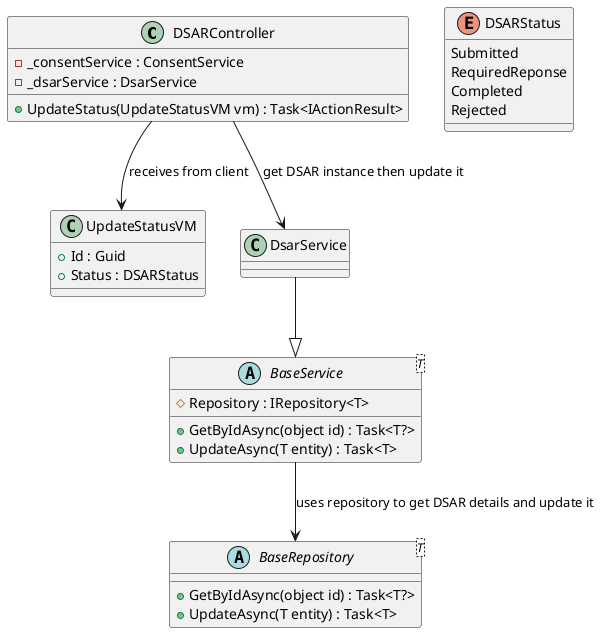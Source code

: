 @startuml

class DSARController {
    -_consentService : ConsentService
    -_dsarService : DsarService

    +UpdateStatus(UpdateStatusVM vm) : Task<IActionResult>
}

class UpdateStatusVM {
    +Id : Guid
    +Status : DSARStatus
}

enum DSARStatus {
    Submitted
    RequiredReponse
    Completed
    Rejected
}

class DsarService {
}

abstract class BaseService<T> {
    #Repository : IRepository<T>
    +GetByIdAsync(object id) : Task<T?>
    +UpdateAsync(T entity) : Task<T>
}

abstract class BaseRepository<T> {
    +GetByIdAsync(object id) : Task<T?>
    +UpdateAsync(T entity) : Task<T>
}

BaseService --> BaseRepository : "uses repository to get DSAR details and update it"
DSARController --> UpdateStatusVM : "receives from client"
DSARController --> DsarService : "get DSAR instance then update it"
DsarService --|> BaseService

@enduml